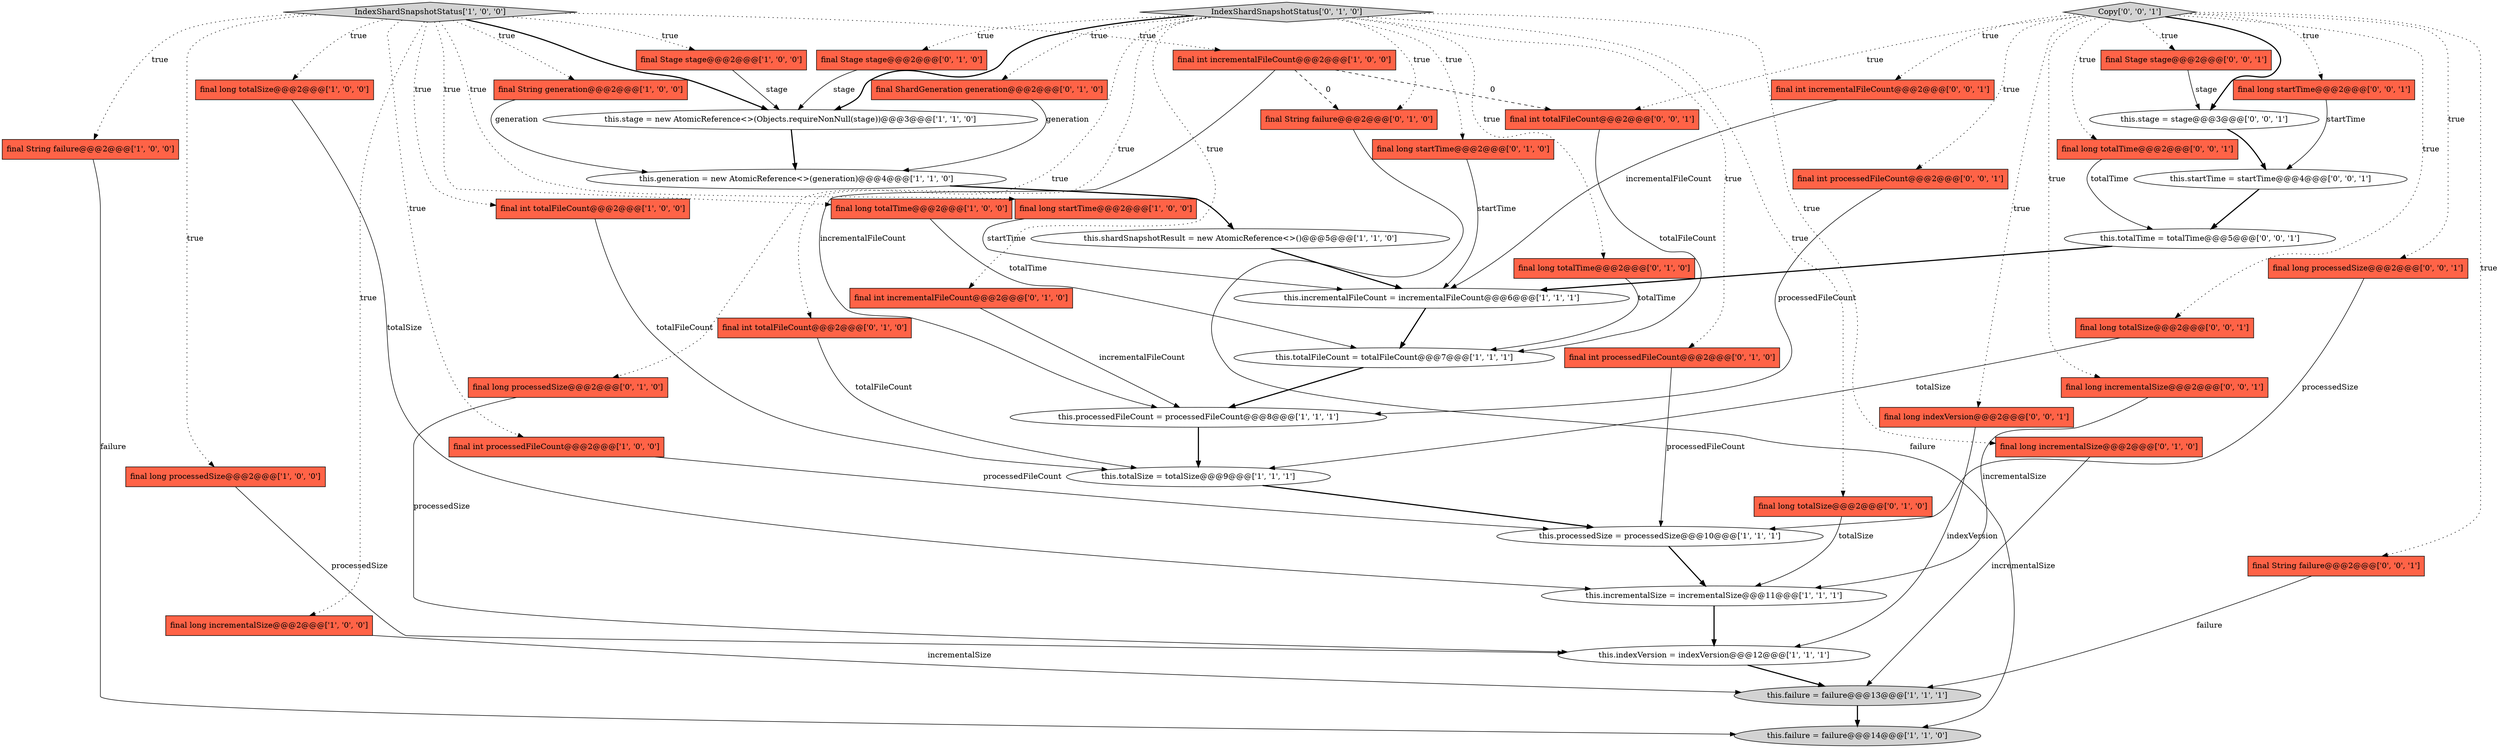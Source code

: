 digraph {
6 [style = filled, label = "final long totalSize@@@2@@@['1', '0', '0']", fillcolor = tomato, shape = box image = "AAA0AAABBB1BBB"];
43 [style = filled, label = "this.totalTime = totalTime@@@5@@@['0', '0', '1']", fillcolor = white, shape = ellipse image = "AAA0AAABBB3BBB"];
15 [style = filled, label = "final long totalTime@@@2@@@['1', '0', '0']", fillcolor = tomato, shape = box image = "AAA0AAABBB1BBB"];
38 [style = filled, label = "final long totalSize@@@2@@@['0', '0', '1']", fillcolor = tomato, shape = box image = "AAA0AAABBB3BBB"];
41 [style = filled, label = "final int incrementalFileCount@@@2@@@['0', '0', '1']", fillcolor = tomato, shape = box image = "AAA0AAABBB3BBB"];
4 [style = filled, label = "final int totalFileCount@@@2@@@['1', '0', '0']", fillcolor = tomato, shape = box image = "AAA0AAABBB1BBB"];
8 [style = filled, label = "final String failure@@@2@@@['1', '0', '0']", fillcolor = tomato, shape = box image = "AAA0AAABBB1BBB"];
36 [style = filled, label = "final long incrementalSize@@@2@@@['0', '0', '1']", fillcolor = tomato, shape = box image = "AAA0AAABBB3BBB"];
1 [style = filled, label = "final Stage stage@@@2@@@['1', '0', '0']", fillcolor = tomato, shape = box image = "AAA0AAABBB1BBB"];
7 [style = filled, label = "this.stage = new AtomicReference<>(Objects.requireNonNull(stage))@@@3@@@['1', '1', '0']", fillcolor = white, shape = ellipse image = "AAA0AAABBB1BBB"];
33 [style = filled, label = "IndexShardSnapshotStatus['0', '1', '0']", fillcolor = lightgray, shape = diamond image = "AAA0AAABBB2BBB"];
47 [style = filled, label = "this.startTime = startTime@@@4@@@['0', '0', '1']", fillcolor = white, shape = ellipse image = "AAA0AAABBB3BBB"];
27 [style = filled, label = "final ShardGeneration generation@@@2@@@['0', '1', '0']", fillcolor = tomato, shape = box image = "AAA0AAABBB2BBB"];
23 [style = filled, label = "this.generation = new AtomicReference<>(generation)@@@4@@@['1', '1', '0']", fillcolor = white, shape = ellipse image = "AAA0AAABBB1BBB"];
34 [style = filled, label = "final long processedSize@@@2@@@['0', '1', '0']", fillcolor = tomato, shape = box image = "AAA0AAABBB2BBB"];
9 [style = filled, label = "this.incrementalSize = incrementalSize@@@11@@@['1', '1', '1']", fillcolor = white, shape = ellipse image = "AAA0AAABBB1BBB"];
42 [style = filled, label = "final String failure@@@2@@@['0', '0', '1']", fillcolor = tomato, shape = box image = "AAA0AAABBB3BBB"];
48 [style = filled, label = "this.stage = stage@@@3@@@['0', '0', '1']", fillcolor = white, shape = ellipse image = "AAA0AAABBB3BBB"];
32 [style = filled, label = "final long totalTime@@@2@@@['0', '1', '0']", fillcolor = tomato, shape = box image = "AAA0AAABBB2BBB"];
39 [style = filled, label = "final int processedFileCount@@@2@@@['0', '0', '1']", fillcolor = tomato, shape = box image = "AAA0AAABBB3BBB"];
37 [style = filled, label = "final Stage stage@@@2@@@['0', '0', '1']", fillcolor = tomato, shape = box image = "AAA0AAABBB3BBB"];
25 [style = filled, label = "final long incrementalSize@@@2@@@['0', '1', '0']", fillcolor = tomato, shape = box image = "AAA0AAABBB2BBB"];
21 [style = filled, label = "this.failure = failure@@@14@@@['1', '1', '0']", fillcolor = lightgray, shape = ellipse image = "AAA0AAABBB1BBB"];
0 [style = filled, label = "final long startTime@@@2@@@['1', '0', '0']", fillcolor = tomato, shape = box image = "AAA0AAABBB1BBB"];
45 [style = filled, label = "final long indexVersion@@@2@@@['0', '0', '1']", fillcolor = tomato, shape = box image = "AAA0AAABBB3BBB"];
12 [style = filled, label = "final long incrementalSize@@@2@@@['1', '0', '0']", fillcolor = tomato, shape = box image = "AAA0AAABBB1BBB"];
13 [style = filled, label = "this.incrementalFileCount = incrementalFileCount@@@6@@@['1', '1', '1']", fillcolor = white, shape = ellipse image = "AAA0AAABBB1BBB"];
3 [style = filled, label = "final long processedSize@@@2@@@['1', '0', '0']", fillcolor = tomato, shape = box image = "AAA0AAABBB1BBB"];
19 [style = filled, label = "IndexShardSnapshotStatus['1', '0', '0']", fillcolor = lightgray, shape = diamond image = "AAA0AAABBB1BBB"];
5 [style = filled, label = "this.totalFileCount = totalFileCount@@@7@@@['1', '1', '1']", fillcolor = white, shape = ellipse image = "AAA0AAABBB1BBB"];
35 [style = filled, label = "final String failure@@@2@@@['0', '1', '0']", fillcolor = tomato, shape = box image = "AAA1AAABBB2BBB"];
50 [style = filled, label = "Copy['0', '0', '1']", fillcolor = lightgray, shape = diamond image = "AAA0AAABBB3BBB"];
46 [style = filled, label = "final long processedSize@@@2@@@['0', '0', '1']", fillcolor = tomato, shape = box image = "AAA0AAABBB3BBB"];
49 [style = filled, label = "final int totalFileCount@@@2@@@['0', '0', '1']", fillcolor = tomato, shape = box image = "AAA0AAABBB3BBB"];
10 [style = filled, label = "final String generation@@@2@@@['1', '0', '0']", fillcolor = tomato, shape = box image = "AAA0AAABBB1BBB"];
16 [style = filled, label = "this.indexVersion = indexVersion@@@12@@@['1', '1', '1']", fillcolor = white, shape = ellipse image = "AAA0AAABBB1BBB"];
17 [style = filled, label = "final int incrementalFileCount@@@2@@@['1', '0', '0']", fillcolor = tomato, shape = box image = "AAA1AAABBB1BBB"];
20 [style = filled, label = "this.failure = failure@@@13@@@['1', '1', '1']", fillcolor = lightgray, shape = ellipse image = "AAA0AAABBB1BBB"];
24 [style = filled, label = "final int incrementalFileCount@@@2@@@['0', '1', '0']", fillcolor = tomato, shape = box image = "AAA0AAABBB2BBB"];
26 [style = filled, label = "final long startTime@@@2@@@['0', '1', '0']", fillcolor = tomato, shape = box image = "AAA0AAABBB2BBB"];
14 [style = filled, label = "this.totalSize = totalSize@@@9@@@['1', '1', '1']", fillcolor = white, shape = ellipse image = "AAA0AAABBB1BBB"];
44 [style = filled, label = "final long totalTime@@@2@@@['0', '0', '1']", fillcolor = tomato, shape = box image = "AAA0AAABBB3BBB"];
30 [style = filled, label = "final long totalSize@@@2@@@['0', '1', '0']", fillcolor = tomato, shape = box image = "AAA0AAABBB2BBB"];
29 [style = filled, label = "final int totalFileCount@@@2@@@['0', '1', '0']", fillcolor = tomato, shape = box image = "AAA0AAABBB2BBB"];
18 [style = filled, label = "this.processedSize = processedSize@@@10@@@['1', '1', '1']", fillcolor = white, shape = ellipse image = "AAA0AAABBB1BBB"];
22 [style = filled, label = "this.processedFileCount = processedFileCount@@@8@@@['1', '1', '1']", fillcolor = white, shape = ellipse image = "AAA0AAABBB1BBB"];
28 [style = filled, label = "final Stage stage@@@2@@@['0', '1', '0']", fillcolor = tomato, shape = box image = "AAA0AAABBB2BBB"];
2 [style = filled, label = "this.shardSnapshotResult = new AtomicReference<>()@@@5@@@['1', '1', '0']", fillcolor = white, shape = ellipse image = "AAA0AAABBB1BBB"];
40 [style = filled, label = "final long startTime@@@2@@@['0', '0', '1']", fillcolor = tomato, shape = box image = "AAA0AAABBB3BBB"];
31 [style = filled, label = "final int processedFileCount@@@2@@@['0', '1', '0']", fillcolor = tomato, shape = box image = "AAA0AAABBB2BBB"];
11 [style = filled, label = "final int processedFileCount@@@2@@@['1', '0', '0']", fillcolor = tomato, shape = box image = "AAA0AAABBB1BBB"];
19->10 [style = dotted, label="true"];
17->35 [style = dashed, label="0"];
10->23 [style = solid, label="generation"];
33->28 [style = dotted, label="true"];
25->20 [style = solid, label="incrementalSize"];
28->7 [style = solid, label="stage"];
24->22 [style = solid, label="incrementalFileCount"];
33->26 [style = dotted, label="true"];
9->16 [style = bold, label=""];
1->7 [style = solid, label="stage"];
33->35 [style = dotted, label="true"];
19->11 [style = dotted, label="true"];
30->9 [style = solid, label="totalSize"];
44->43 [style = solid, label="totalTime"];
36->9 [style = solid, label="incrementalSize"];
33->27 [style = dotted, label="true"];
32->5 [style = solid, label="totalTime"];
27->23 [style = solid, label="generation"];
50->45 [style = dotted, label="true"];
33->7 [style = bold, label=""];
50->37 [style = dotted, label="true"];
49->5 [style = solid, label="totalFileCount"];
19->17 [style = dotted, label="true"];
33->32 [style = dotted, label="true"];
11->18 [style = solid, label="processedFileCount"];
50->44 [style = dotted, label="true"];
42->20 [style = solid, label="failure"];
29->14 [style = solid, label="totalFileCount"];
47->43 [style = bold, label=""];
50->36 [style = dotted, label="true"];
8->21 [style = solid, label="failure"];
43->13 [style = bold, label=""];
26->13 [style = solid, label="startTime"];
19->4 [style = dotted, label="true"];
6->9 [style = solid, label="totalSize"];
45->16 [style = solid, label="indexVersion"];
19->0 [style = dotted, label="true"];
19->3 [style = dotted, label="true"];
7->23 [style = bold, label=""];
18->9 [style = bold, label=""];
13->5 [style = bold, label=""];
12->20 [style = solid, label="incrementalSize"];
14->18 [style = bold, label=""];
22->14 [style = bold, label=""];
16->20 [style = bold, label=""];
5->22 [style = bold, label=""];
33->31 [style = dotted, label="true"];
50->49 [style = dotted, label="true"];
19->1 [style = dotted, label="true"];
39->22 [style = solid, label="processedFileCount"];
41->13 [style = solid, label="incrementalFileCount"];
17->22 [style = solid, label="incrementalFileCount"];
4->14 [style = solid, label="totalFileCount"];
19->12 [style = dotted, label="true"];
50->48 [style = bold, label=""];
19->15 [style = dotted, label="true"];
34->16 [style = solid, label="processedSize"];
19->8 [style = dotted, label="true"];
46->18 [style = solid, label="processedSize"];
33->25 [style = dotted, label="true"];
50->39 [style = dotted, label="true"];
50->46 [style = dotted, label="true"];
50->42 [style = dotted, label="true"];
0->13 [style = solid, label="startTime"];
15->5 [style = solid, label="totalTime"];
31->18 [style = solid, label="processedFileCount"];
33->29 [style = dotted, label="true"];
33->24 [style = dotted, label="true"];
37->48 [style = solid, label="stage"];
35->21 [style = solid, label="failure"];
23->2 [style = bold, label=""];
50->41 [style = dotted, label="true"];
50->40 [style = dotted, label="true"];
33->34 [style = dotted, label="true"];
17->49 [style = dashed, label="0"];
33->30 [style = dotted, label="true"];
38->14 [style = solid, label="totalSize"];
2->13 [style = bold, label=""];
20->21 [style = bold, label=""];
40->47 [style = solid, label="startTime"];
50->38 [style = dotted, label="true"];
48->47 [style = bold, label=""];
3->16 [style = solid, label="processedSize"];
19->6 [style = dotted, label="true"];
19->7 [style = bold, label=""];
}
